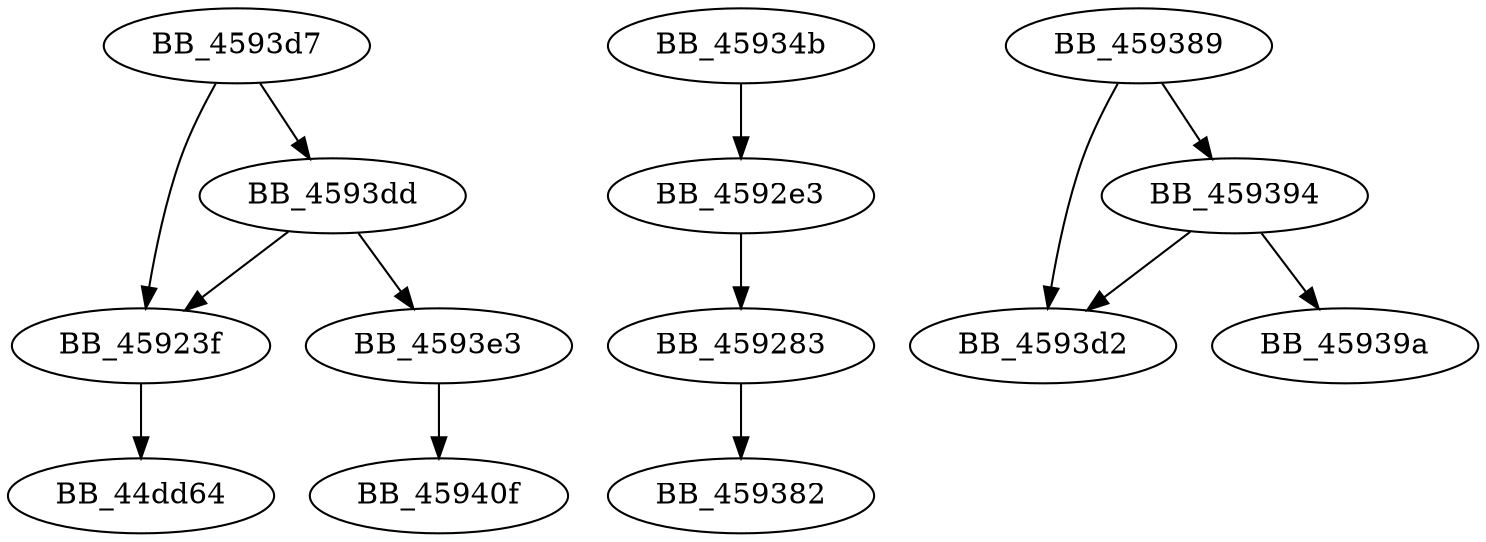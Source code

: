 DiGraph sub_45934B{
BB_45923f->BB_44dd64
BB_459283->BB_459382
BB_4592e3->BB_459283
BB_45934b->BB_4592e3
BB_459389->BB_459394
BB_459389->BB_4593d2
BB_459394->BB_45939a
BB_459394->BB_4593d2
BB_4593d7->BB_45923f
BB_4593d7->BB_4593dd
BB_4593dd->BB_45923f
BB_4593dd->BB_4593e3
BB_4593e3->BB_45940f
}
